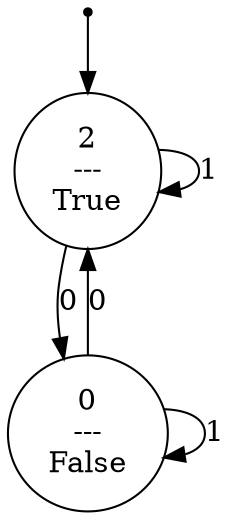 digraph G {
0 [label="", shape=point];
0 -> 2;
1 [label="0\n---\nFalse"];
1 -> 2  [label=0];
1 -> 1  [label=1];
2 [label="2\n---\nTrue"];
2 -> 1  [label=0];
2 -> 2  [label=1];
}
